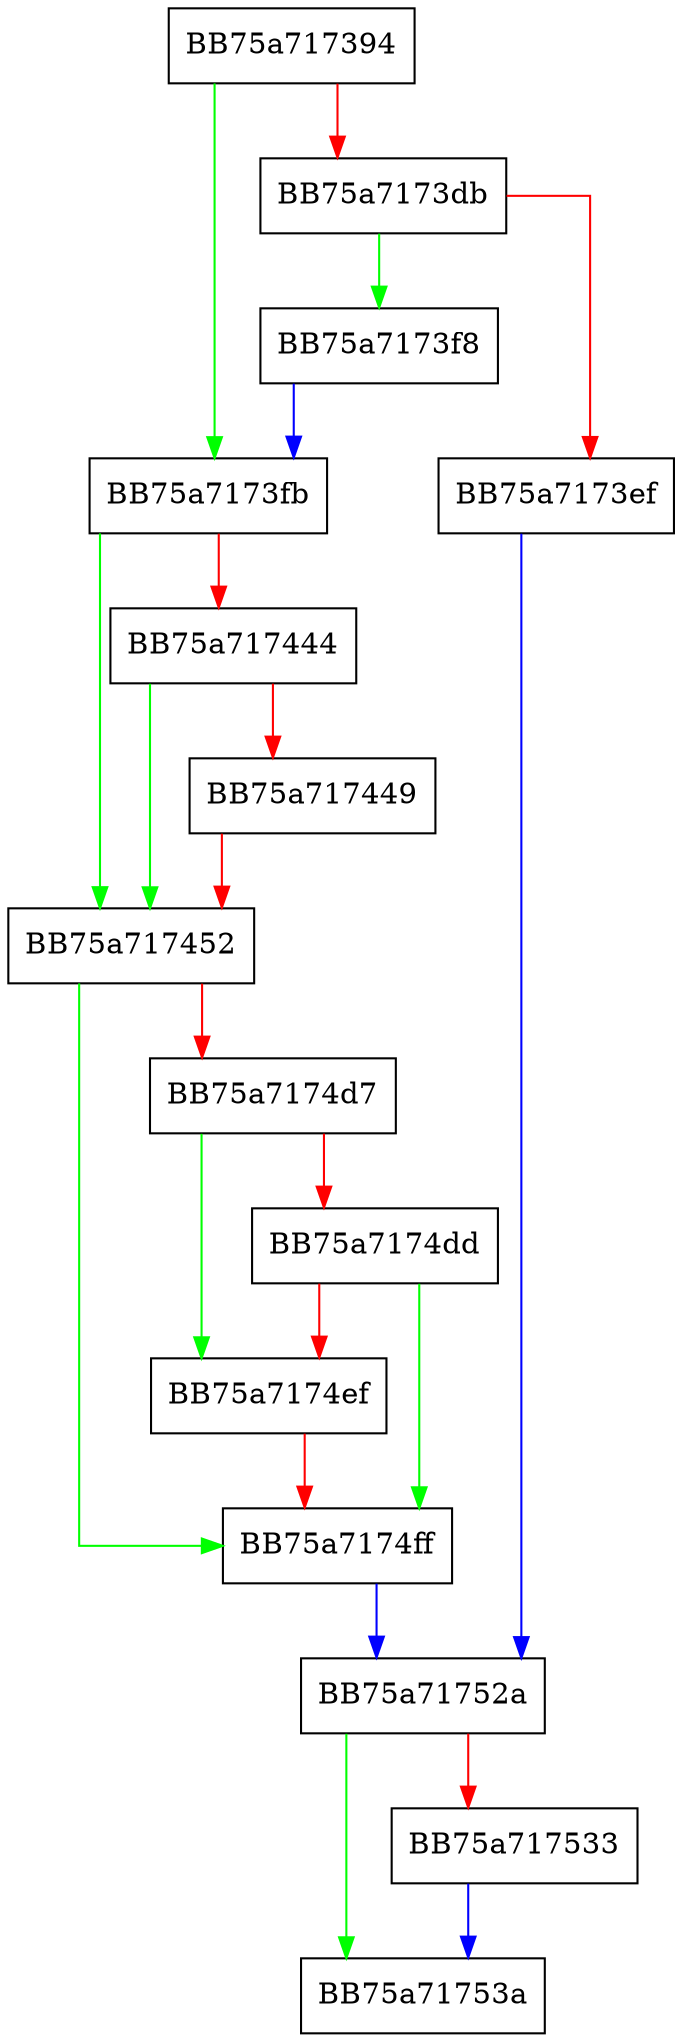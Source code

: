 digraph runpack_from_mem_to_vfo2 {
  node [shape="box"];
  graph [splines=ortho];
  BB75a717394 -> BB75a7173fb [color="green"];
  BB75a717394 -> BB75a7173db [color="red"];
  BB75a7173db -> BB75a7173f8 [color="green"];
  BB75a7173db -> BB75a7173ef [color="red"];
  BB75a7173ef -> BB75a71752a [color="blue"];
  BB75a7173f8 -> BB75a7173fb [color="blue"];
  BB75a7173fb -> BB75a717452 [color="green"];
  BB75a7173fb -> BB75a717444 [color="red"];
  BB75a717444 -> BB75a717452 [color="green"];
  BB75a717444 -> BB75a717449 [color="red"];
  BB75a717449 -> BB75a717452 [color="red"];
  BB75a717452 -> BB75a7174ff [color="green"];
  BB75a717452 -> BB75a7174d7 [color="red"];
  BB75a7174d7 -> BB75a7174ef [color="green"];
  BB75a7174d7 -> BB75a7174dd [color="red"];
  BB75a7174dd -> BB75a7174ff [color="green"];
  BB75a7174dd -> BB75a7174ef [color="red"];
  BB75a7174ef -> BB75a7174ff [color="red"];
  BB75a7174ff -> BB75a71752a [color="blue"];
  BB75a71752a -> BB75a71753a [color="green"];
  BB75a71752a -> BB75a717533 [color="red"];
  BB75a717533 -> BB75a71753a [color="blue"];
}
